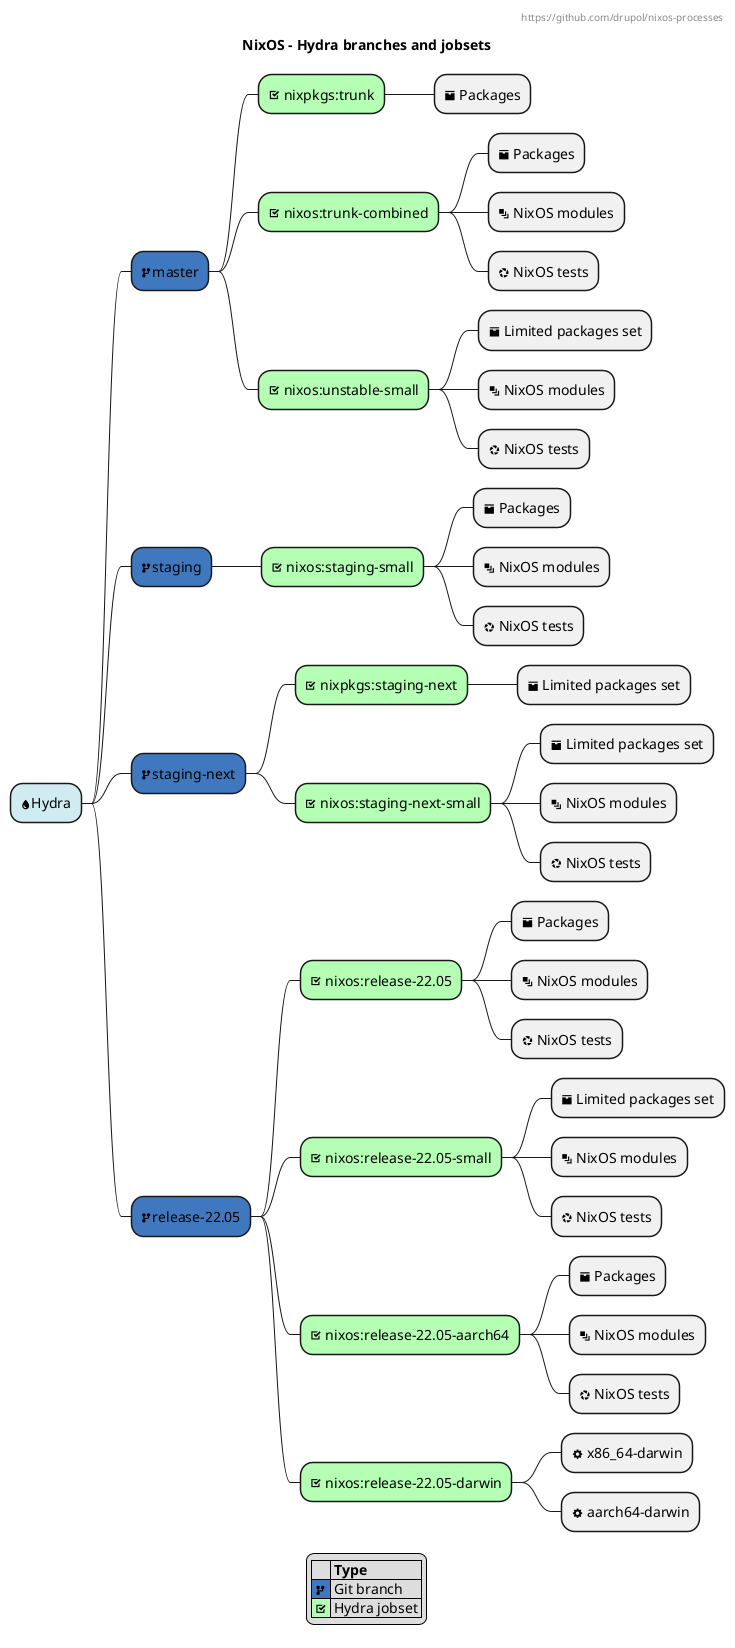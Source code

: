 @startmindmap
title NixOS - Hydra branches and jobsets
header
https://github.com/drupol/nixos-processes
endheader

<style>
mindmapDiagram {
  :depth(0) {
    BackGroundColor d1ecf1
  }
  :depth(1) {
    BackGroundColor 4078c0
  }
  :depth(2) {
    BackGroundColor b5ffb5
  }
}
</style>

* <&droplet>Hydra
** <&fork>master
*** <&task> nixpkgs:trunk
**** <&box> Packages
*** <&task> nixos:trunk-combined
**** <&box> Packages
**** <&layers> NixOS modules
**** <&aperture> NixOS tests
*** <&task> nixos:unstable-small
**** <&box> Limited packages set
**** <&layers> NixOS modules
**** <&aperture> NixOS tests
** <&fork>staging
*** <&task> nixos:staging-small
**** <&box> Packages
**** <&layers> NixOS modules
**** <&aperture> NixOS tests
** <&fork>staging-next
*** <&task> nixpkgs:staging-next
**** <&box> Limited packages set
*** <&task> nixos:staging-next-small
**** <&box> Limited packages set
**** <&layers> NixOS modules
**** <&aperture> NixOS tests
** <&fork>release-22.05
*** <&task> nixos:release-22.05
**** <&box> Packages
**** <&layers> NixOS modules
**** <&aperture> NixOS tests
*** <&task> nixos:release-22.05-small
**** <&box> Limited packages set
**** <&layers> NixOS modules
**** <&aperture> NixOS tests
*** <&task> nixos:release-22.05-aarch64
**** <&box> Packages
**** <&layers> NixOS modules
**** <&aperture> NixOS tests
*** <&task> nixos:release-22.05-darwin
**** <&cog> x86_64-darwin
**** <&cog> aarch64-darwin

legend
|= |= Type |
| <#4078c0> <&fork> | Git branch |
| <#b5ffb5> <&task> | Hydra jobset |
endlegend

@endmindmap
